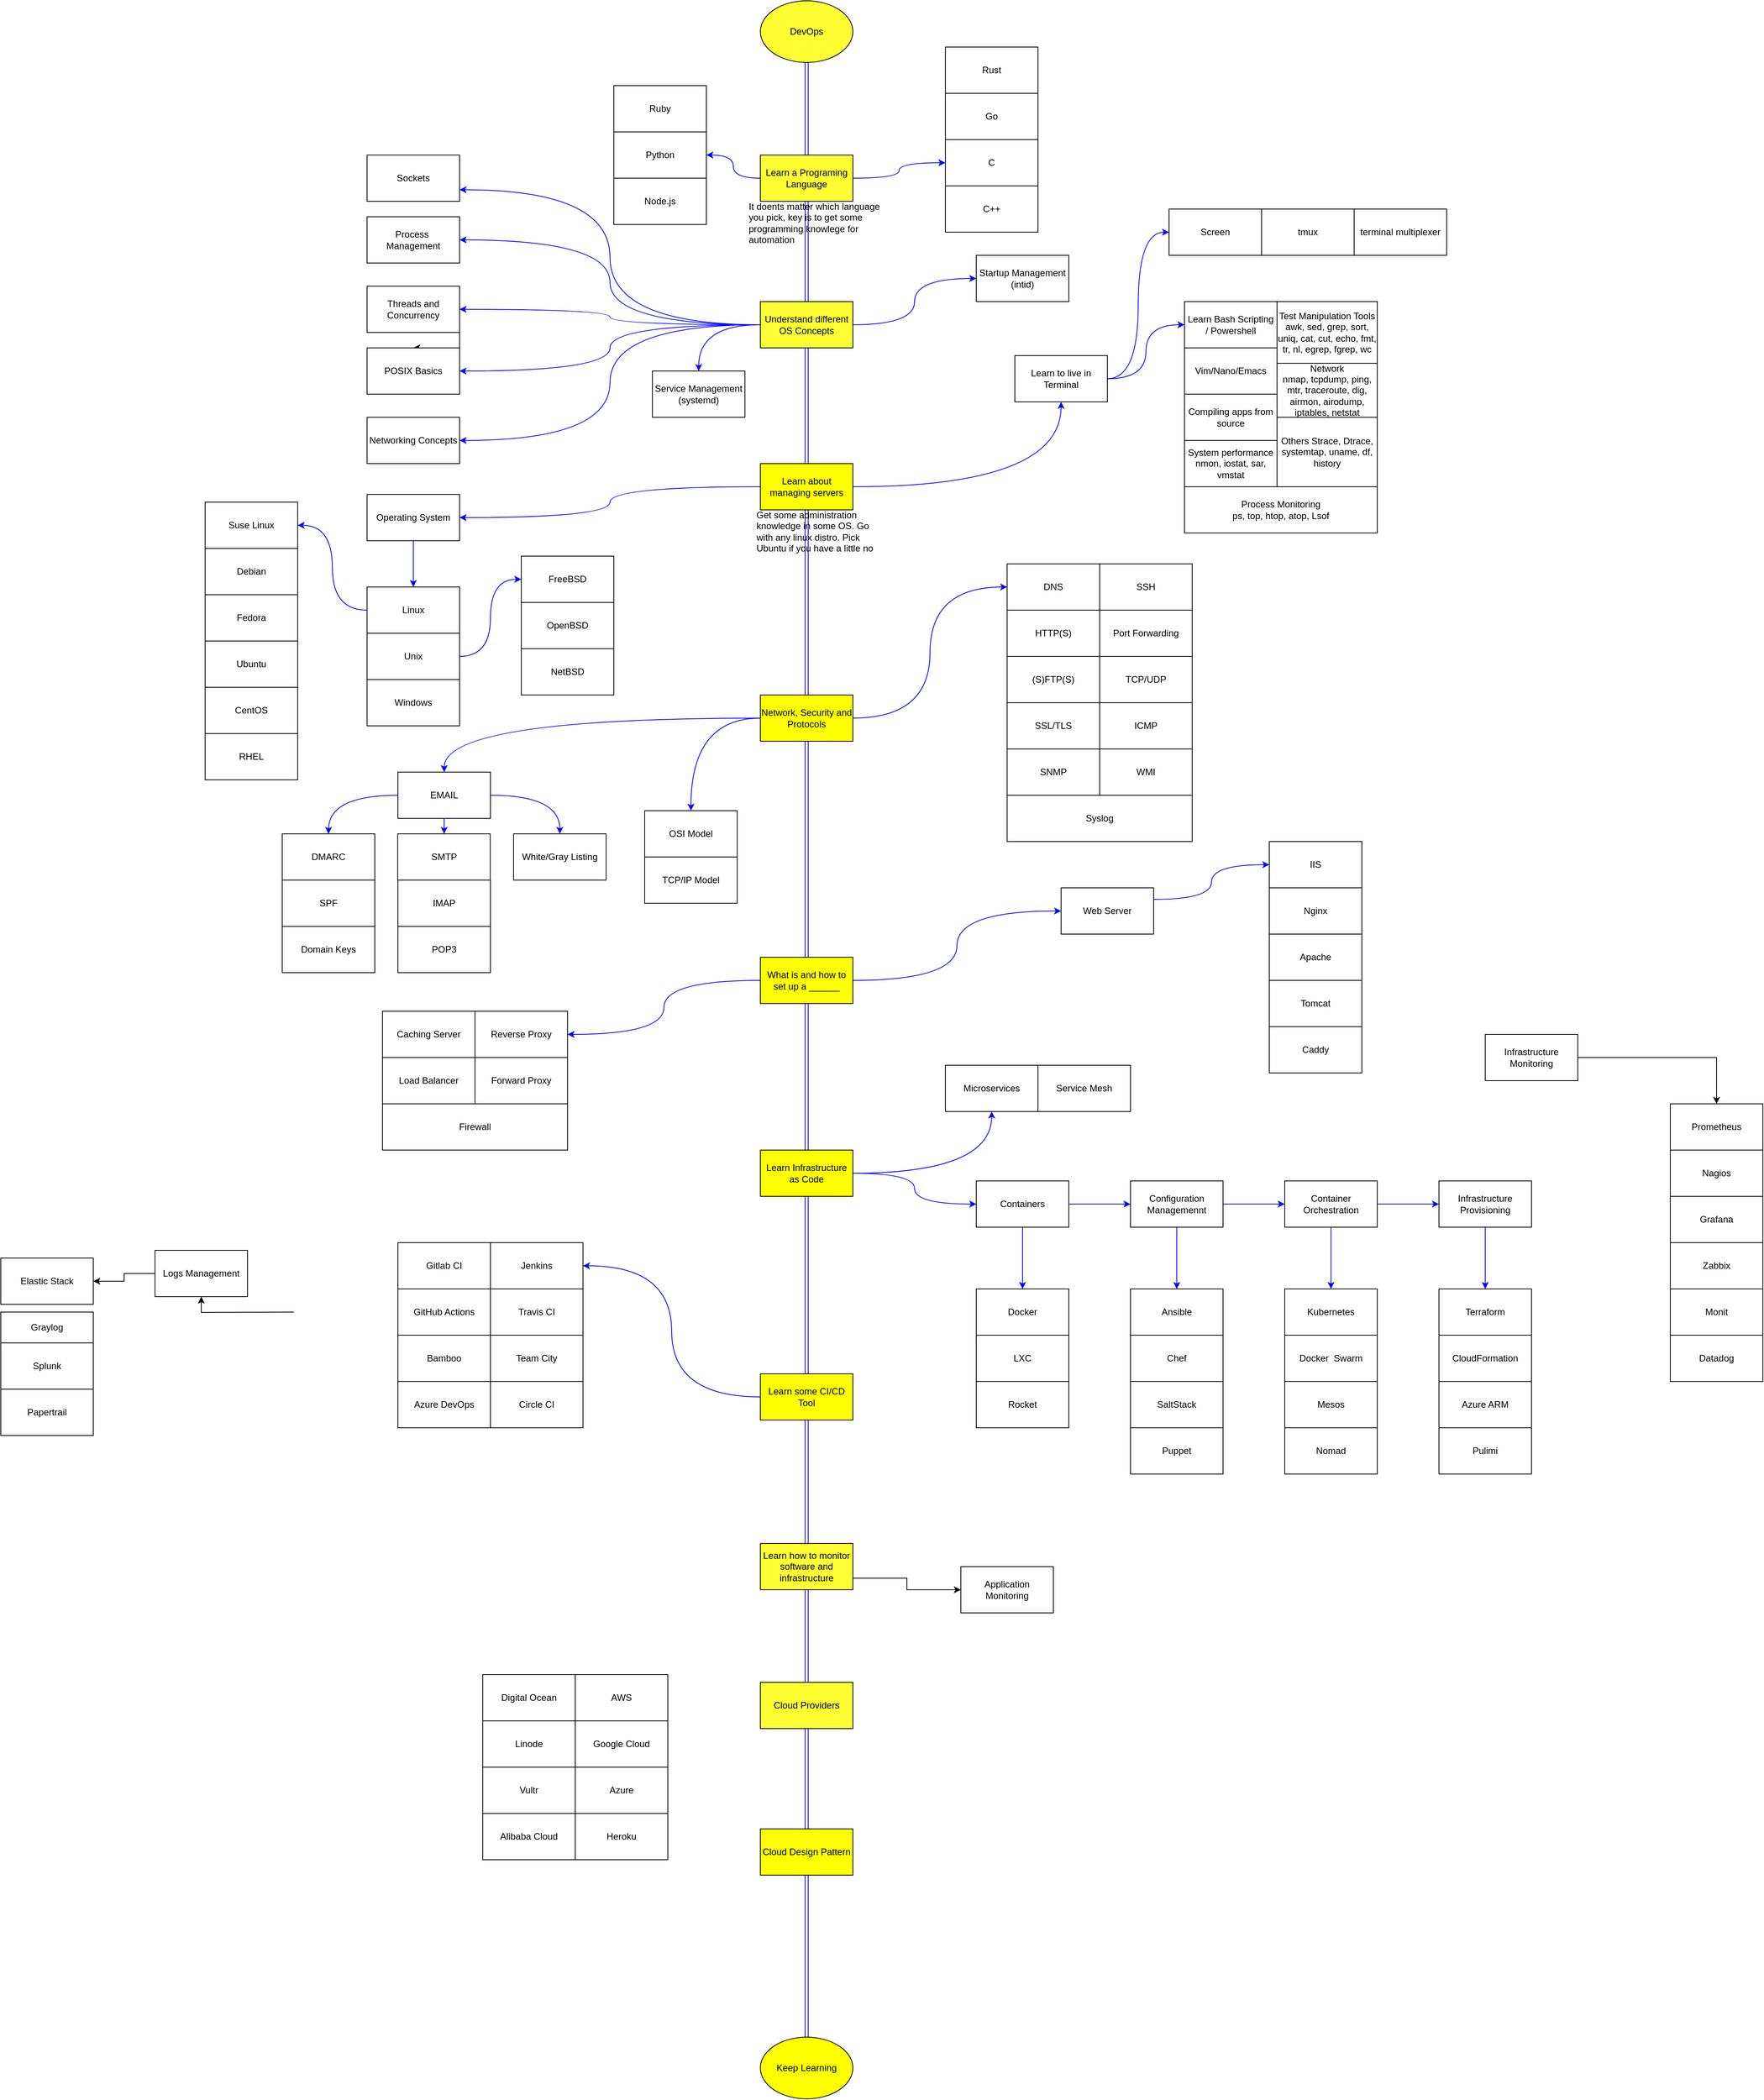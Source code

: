 <mxfile version="13.7.8" type="github">
  <diagram id="8_koJqxYFwasKQS4h1rk" name="Page-1">
    <mxGraphModel dx="2863" dy="808" grid="1" gridSize="10" guides="1" tooltips="1" connect="1" arrows="1" fold="1" page="1" pageScale="1" pageWidth="850" pageHeight="1100" math="0" shadow="0">
      <root>
        <mxCell id="0" />
        <mxCell id="1" parent="0" />
        <mxCell id="FuaK29XSTBZtPipu1BOP-3" value="" style="edgeStyle=orthogonalEdgeStyle;rounded=0;orthogonalLoop=1;jettySize=auto;html=1;strokeColor=#0000FF;shape=link;curved=1;" parent="1" source="FuaK29XSTBZtPipu1BOP-1" target="FuaK29XSTBZtPipu1BOP-2" edge="1">
          <mxGeometry relative="1" as="geometry" />
        </mxCell>
        <mxCell id="FuaK29XSTBZtPipu1BOP-1" value="DevOps" style="ellipse;whiteSpace=wrap;html=1;fillColor=#FFFF33;" parent="1" vertex="1">
          <mxGeometry x="370" width="120" height="80" as="geometry" />
        </mxCell>
        <mxCell id="FuaK29XSTBZtPipu1BOP-5" value="" style="edgeStyle=orthogonalEdgeStyle;rounded=0;orthogonalLoop=1;jettySize=auto;html=1;strokeColor=#0000FF;shape=link;curved=1;" parent="1" source="FuaK29XSTBZtPipu1BOP-2" target="FuaK29XSTBZtPipu1BOP-4" edge="1">
          <mxGeometry relative="1" as="geometry" />
        </mxCell>
        <mxCell id="FuaK29XSTBZtPipu1BOP-35" value="" style="edgeStyle=orthogonalEdgeStyle;rounded=0;orthogonalLoop=1;jettySize=auto;html=1;strokeColor=#0000FF;curved=1;" parent="1" source="FuaK29XSTBZtPipu1BOP-2" target="FuaK29XSTBZtPipu1BOP-34" edge="1">
          <mxGeometry relative="1" as="geometry" />
        </mxCell>
        <mxCell id="FuaK29XSTBZtPipu1BOP-46" value="" style="edgeStyle=orthogonalEdgeStyle;rounded=0;orthogonalLoop=1;jettySize=auto;html=1;entryX=0;entryY=0.5;entryDx=0;entryDy=0;strokeColor=#0000FF;curved=1;" parent="1" source="FuaK29XSTBZtPipu1BOP-2" target="FuaK29XSTBZtPipu1BOP-50" edge="1">
          <mxGeometry relative="1" as="geometry" />
        </mxCell>
        <mxCell id="FuaK29XSTBZtPipu1BOP-2" value="Learn a Programing Language" style="whiteSpace=wrap;html=1;fillColor=#FFFF33;" parent="1" vertex="1">
          <mxGeometry x="370" y="200" width="120" height="60" as="geometry" />
        </mxCell>
        <mxCell id="FuaK29XSTBZtPipu1BOP-7" value="" style="edgeStyle=orthogonalEdgeStyle;rounded=0;orthogonalLoop=1;jettySize=auto;html=1;strokeColor=#0000FF;shape=link;" parent="1" source="FuaK29XSTBZtPipu1BOP-4" target="FuaK29XSTBZtPipu1BOP-6" edge="1">
          <mxGeometry relative="1" as="geometry" />
        </mxCell>
        <mxCell id="FuaK29XSTBZtPipu1BOP-55" value="" style="edgeStyle=orthogonalEdgeStyle;rounded=0;orthogonalLoop=1;jettySize=auto;html=1;curved=1;strokeColor=#0000FF;" parent="1" source="FuaK29XSTBZtPipu1BOP-4" target="FuaK29XSTBZtPipu1BOP-54" edge="1">
          <mxGeometry relative="1" as="geometry" />
        </mxCell>
        <mxCell id="FuaK29XSTBZtPipu1BOP-57" value="" style="edgeStyle=orthogonalEdgeStyle;rounded=0;orthogonalLoop=1;jettySize=auto;html=1;curved=1;strokeColor=#0000FF;" parent="1" source="FuaK29XSTBZtPipu1BOP-4" target="FuaK29XSTBZtPipu1BOP-56" edge="1">
          <mxGeometry relative="1" as="geometry" />
        </mxCell>
        <mxCell id="FuaK29XSTBZtPipu1BOP-68" style="edgeStyle=orthogonalEdgeStyle;rounded=0;orthogonalLoop=1;jettySize=auto;html=1;exitX=1;exitY=1;exitDx=0;exitDy=0;" parent="1" source="FuaK29XSTBZtPipu1BOP-65" target="FuaK29XSTBZtPipu1BOP-69" edge="1">
          <mxGeometry relative="1" as="geometry">
            <mxPoint x="60" y="490" as="targetPoint" />
          </mxGeometry>
        </mxCell>
        <mxCell id="v9d-w7baBrSDQlNaZpmP-7" style="edgeStyle=orthogonalEdgeStyle;curved=1;rounded=0;orthogonalLoop=1;jettySize=auto;html=1;exitX=0;exitY=0.5;exitDx=0;exitDy=0;entryX=1;entryY=0.75;entryDx=0;entryDy=0;strokeColor=#0000FF;" edge="1" parent="1" source="FuaK29XSTBZtPipu1BOP-4" target="FuaK29XSTBZtPipu1BOP-67">
          <mxGeometry relative="1" as="geometry" />
        </mxCell>
        <mxCell id="v9d-w7baBrSDQlNaZpmP-8" style="edgeStyle=orthogonalEdgeStyle;curved=1;rounded=0;orthogonalLoop=1;jettySize=auto;html=1;exitX=0;exitY=0.5;exitDx=0;exitDy=0;entryX=1;entryY=0.5;entryDx=0;entryDy=0;strokeColor=#0000FF;" edge="1" parent="1" source="FuaK29XSTBZtPipu1BOP-4" target="FuaK29XSTBZtPipu1BOP-63">
          <mxGeometry relative="1" as="geometry" />
        </mxCell>
        <mxCell id="v9d-w7baBrSDQlNaZpmP-9" style="edgeStyle=orthogonalEdgeStyle;curved=1;rounded=0;orthogonalLoop=1;jettySize=auto;html=1;exitX=0;exitY=0.5;exitDx=0;exitDy=0;entryX=1;entryY=0.5;entryDx=0;entryDy=0;strokeColor=#0000FF;" edge="1" parent="1" source="FuaK29XSTBZtPipu1BOP-4" target="FuaK29XSTBZtPipu1BOP-65">
          <mxGeometry relative="1" as="geometry" />
        </mxCell>
        <mxCell id="v9d-w7baBrSDQlNaZpmP-10" style="edgeStyle=orthogonalEdgeStyle;curved=1;rounded=0;orthogonalLoop=1;jettySize=auto;html=1;exitX=0;exitY=0.5;exitDx=0;exitDy=0;entryX=1;entryY=0.5;entryDx=0;entryDy=0;strokeColor=#0000FF;" edge="1" parent="1" source="FuaK29XSTBZtPipu1BOP-4" target="FuaK29XSTBZtPipu1BOP-69">
          <mxGeometry relative="1" as="geometry" />
        </mxCell>
        <mxCell id="v9d-w7baBrSDQlNaZpmP-11" style="edgeStyle=orthogonalEdgeStyle;curved=1;rounded=0;orthogonalLoop=1;jettySize=auto;html=1;exitX=0;exitY=0.5;exitDx=0;exitDy=0;entryX=1;entryY=0.5;entryDx=0;entryDy=0;strokeColor=#0000FF;" edge="1" parent="1" source="FuaK29XSTBZtPipu1BOP-4" target="FuaK29XSTBZtPipu1BOP-72">
          <mxGeometry relative="1" as="geometry" />
        </mxCell>
        <mxCell id="FuaK29XSTBZtPipu1BOP-4" value="Understand different OS Concepts" style="whiteSpace=wrap;html=1;fillColor=#FFFF33;" parent="1" vertex="1">
          <mxGeometry x="370" y="390" width="120" height="60" as="geometry" />
        </mxCell>
        <mxCell id="FuaK29XSTBZtPipu1BOP-9" value="" style="edgeStyle=orthogonalEdgeStyle;rounded=0;orthogonalLoop=1;jettySize=auto;html=1;curved=1;strokeColor=#0000FF;" parent="1" source="FuaK29XSTBZtPipu1BOP-6" target="FuaK29XSTBZtPipu1BOP-8" edge="1">
          <mxGeometry relative="1" as="geometry" />
        </mxCell>
        <mxCell id="FuaK29XSTBZtPipu1BOP-11" value="" style="edgeStyle=orthogonalEdgeStyle;rounded=0;orthogonalLoop=1;jettySize=auto;html=1;curved=1;strokeColor=#0000FF;" parent="1" source="FuaK29XSTBZtPipu1BOP-6" target="FuaK29XSTBZtPipu1BOP-10" edge="1">
          <mxGeometry relative="1" as="geometry" />
        </mxCell>
        <mxCell id="FuaK29XSTBZtPipu1BOP-13" value="" style="edgeStyle=orthogonalEdgeStyle;rounded=0;orthogonalLoop=1;jettySize=auto;html=1;exitX=0.5;exitY=1;exitDx=0;exitDy=0;shape=link;strokeColor=#0000FF;" parent="1" source="FuaK29XSTBZtPipu1BOP-6" target="FuaK29XSTBZtPipu1BOP-12" edge="1">
          <mxGeometry relative="1" as="geometry" />
        </mxCell>
        <mxCell id="FuaK29XSTBZtPipu1BOP-6" value="Learn about managing servers" style="whiteSpace=wrap;html=1;fillColor=#FFFF00;" parent="1" vertex="1">
          <mxGeometry x="370" y="600" width="120" height="60" as="geometry" />
        </mxCell>
        <mxCell id="FuaK29XSTBZtPipu1BOP-74" value="" style="edgeStyle=orthogonalEdgeStyle;rounded=0;orthogonalLoop=1;jettySize=auto;html=1;curved=1;strokeColor=#0000FF;" parent="1" source="FuaK29XSTBZtPipu1BOP-8" target="FuaK29XSTBZtPipu1BOP-73" edge="1">
          <mxGeometry relative="1" as="geometry" />
        </mxCell>
        <mxCell id="FuaK29XSTBZtPipu1BOP-8" value="Operating System" style="whiteSpace=wrap;html=1;" parent="1" vertex="1">
          <mxGeometry x="-140" y="640" width="120" height="60" as="geometry" />
        </mxCell>
        <mxCell id="v9d-w7baBrSDQlNaZpmP-15" style="edgeStyle=orthogonalEdgeStyle;curved=1;rounded=0;orthogonalLoop=1;jettySize=auto;html=1;exitX=1;exitY=0.5;exitDx=0;exitDy=0;entryX=0;entryY=0.5;entryDx=0;entryDy=0;strokeColor=#0000FF;" edge="1" parent="1" source="FuaK29XSTBZtPipu1BOP-10" target="FuaK29XSTBZtPipu1BOP-88">
          <mxGeometry relative="1" as="geometry" />
        </mxCell>
        <mxCell id="v9d-w7baBrSDQlNaZpmP-22" style="edgeStyle=orthogonalEdgeStyle;curved=1;rounded=0;orthogonalLoop=1;jettySize=auto;html=1;exitX=1;exitY=0.5;exitDx=0;exitDy=0;entryX=0;entryY=0.5;entryDx=0;entryDy=0;strokeColor=#0000FF;" edge="1" parent="1" source="FuaK29XSTBZtPipu1BOP-10" target="v9d-w7baBrSDQlNaZpmP-17">
          <mxGeometry relative="1" as="geometry" />
        </mxCell>
        <mxCell id="FuaK29XSTBZtPipu1BOP-10" value="Learn to live in Terminal" style="whiteSpace=wrap;html=1;" parent="1" vertex="1">
          <mxGeometry x="700" y="460" width="120" height="60" as="geometry" />
        </mxCell>
        <mxCell id="FuaK29XSTBZtPipu1BOP-15" value="" style="edgeStyle=orthogonalEdgeStyle;rounded=0;orthogonalLoop=1;jettySize=auto;html=1;strokeColor=#0000FF;shape=link;" parent="1" source="FuaK29XSTBZtPipu1BOP-12" target="FuaK29XSTBZtPipu1BOP-14" edge="1">
          <mxGeometry relative="1" as="geometry" />
        </mxCell>
        <mxCell id="v9d-w7baBrSDQlNaZpmP-26" style="edgeStyle=orthogonalEdgeStyle;curved=1;rounded=0;orthogonalLoop=1;jettySize=auto;html=1;exitX=0;exitY=0.5;exitDx=0;exitDy=0;strokeColor=#0000FF;fillColor=#0000FF;entryX=0.5;entryY=0;entryDx=0;entryDy=0;" edge="1" parent="1" source="FuaK29XSTBZtPipu1BOP-12" target="v9d-w7baBrSDQlNaZpmP-27">
          <mxGeometry relative="1" as="geometry">
            <mxPoint x="230" y="970" as="targetPoint" />
          </mxGeometry>
        </mxCell>
        <mxCell id="v9d-w7baBrSDQlNaZpmP-30" value="" style="edgeStyle=orthogonalEdgeStyle;curved=1;rounded=0;orthogonalLoop=1;jettySize=auto;html=1;strokeColor=#0000FF;fillColor=#0000FF;entryX=0;entryY=0.5;entryDx=0;entryDy=0;" edge="1" parent="1" source="FuaK29XSTBZtPipu1BOP-12" target="v9d-w7baBrSDQlNaZpmP-29">
          <mxGeometry relative="1" as="geometry" />
        </mxCell>
        <mxCell id="v9d-w7baBrSDQlNaZpmP-39" style="edgeStyle=orthogonalEdgeStyle;curved=1;rounded=0;orthogonalLoop=1;jettySize=auto;html=1;exitX=0;exitY=0.5;exitDx=0;exitDy=0;strokeColor=#0000FF;fillColor=#0000FF;" edge="1" parent="1" source="FuaK29XSTBZtPipu1BOP-12" target="v9d-w7baBrSDQlNaZpmP-40">
          <mxGeometry relative="1" as="geometry">
            <mxPoint x="-50" y="1000" as="targetPoint" />
          </mxGeometry>
        </mxCell>
        <mxCell id="FuaK29XSTBZtPipu1BOP-12" value="Network, Security and Protocols" style="whiteSpace=wrap;html=1;fillColor=#FFFF00;" parent="1" vertex="1">
          <mxGeometry x="370" y="900" width="120" height="60" as="geometry" />
        </mxCell>
        <mxCell id="FuaK29XSTBZtPipu1BOP-17" value="" style="edgeStyle=orthogonalEdgeStyle;rounded=0;orthogonalLoop=1;jettySize=auto;html=1;shape=link;strokeColor=#0000FF;" parent="1" source="FuaK29XSTBZtPipu1BOP-14" target="FuaK29XSTBZtPipu1BOP-16" edge="1">
          <mxGeometry relative="1" as="geometry" />
        </mxCell>
        <mxCell id="v9d-w7baBrSDQlNaZpmP-20" style="edgeStyle=orthogonalEdgeStyle;curved=1;rounded=0;orthogonalLoop=1;jettySize=auto;html=1;exitX=1;exitY=0.5;exitDx=0;exitDy=0;entryX=0;entryY=0.5;entryDx=0;entryDy=0;strokeColor=#0000FF;" edge="1" parent="1" source="FuaK29XSTBZtPipu1BOP-14" target="FuaK29XSTBZtPipu1BOP-99">
          <mxGeometry relative="1" as="geometry" />
        </mxCell>
        <mxCell id="v9d-w7baBrSDQlNaZpmP-21" style="edgeStyle=orthogonalEdgeStyle;curved=1;rounded=0;orthogonalLoop=1;jettySize=auto;html=1;exitX=0;exitY=0.5;exitDx=0;exitDy=0;entryX=1;entryY=0.5;entryDx=0;entryDy=0;strokeColor=#0000FF;" edge="1" parent="1" source="FuaK29XSTBZtPipu1BOP-14" target="FuaK29XSTBZtPipu1BOP-107">
          <mxGeometry relative="1" as="geometry" />
        </mxCell>
        <mxCell id="FuaK29XSTBZtPipu1BOP-14" value="What is and how to set up a ______" style="whiteSpace=wrap;html=1;fillColor=#FFFF00;" parent="1" vertex="1">
          <mxGeometry x="370" y="1240" width="120" height="60" as="geometry" />
        </mxCell>
        <mxCell id="FuaK29XSTBZtPipu1BOP-19" value="" style="edgeStyle=orthogonalEdgeStyle;rounded=0;orthogonalLoop=1;jettySize=auto;html=1;shape=link;strokeColor=#0000FF;" parent="1" source="FuaK29XSTBZtPipu1BOP-16" target="FuaK29XSTBZtPipu1BOP-18" edge="1">
          <mxGeometry relative="1" as="geometry" />
        </mxCell>
        <mxCell id="v9d-w7baBrSDQlNaZpmP-56" style="edgeStyle=orthogonalEdgeStyle;curved=1;rounded=0;orthogonalLoop=1;jettySize=auto;html=1;exitX=1;exitY=0.5;exitDx=0;exitDy=0;strokeColor=#0000FF;fillColor=#0000FF;" edge="1" parent="1" source="FuaK29XSTBZtPipu1BOP-16" target="v9d-w7baBrSDQlNaZpmP-57">
          <mxGeometry relative="1" as="geometry">
            <mxPoint x="670" y="1410" as="targetPoint" />
          </mxGeometry>
        </mxCell>
        <mxCell id="v9d-w7baBrSDQlNaZpmP-59" style="edgeStyle=orthogonalEdgeStyle;curved=1;rounded=0;orthogonalLoop=1;jettySize=auto;html=1;exitX=1;exitY=0.5;exitDx=0;exitDy=0;strokeColor=#0000FF;fillColor=#0000FF;" edge="1" parent="1" source="FuaK29XSTBZtPipu1BOP-16" target="v9d-w7baBrSDQlNaZpmP-60">
          <mxGeometry relative="1" as="geometry">
            <mxPoint x="710" y="1560" as="targetPoint" />
          </mxGeometry>
        </mxCell>
        <mxCell id="FuaK29XSTBZtPipu1BOP-16" value="Learn Infrastructure as Code" style="whiteSpace=wrap;html=1;fillColor=#FFFF00;" parent="1" vertex="1">
          <mxGeometry x="370" y="1490" width="120" height="60" as="geometry" />
        </mxCell>
        <mxCell id="FuaK29XSTBZtPipu1BOP-21" value="" style="edgeStyle=orthogonalEdgeStyle;rounded=0;orthogonalLoop=1;jettySize=auto;html=1;shape=link;strokeColor=#0000FF;" parent="1" source="FuaK29XSTBZtPipu1BOP-18" target="FuaK29XSTBZtPipu1BOP-20" edge="1">
          <mxGeometry relative="1" as="geometry" />
        </mxCell>
        <mxCell id="FuaK29XSTBZtPipu1BOP-113" value="" style="edgeStyle=orthogonalEdgeStyle;rounded=0;orthogonalLoop=1;jettySize=auto;html=1;entryX=1;entryY=0.5;entryDx=0;entryDy=0;curved=1;strokeColor=#0000FF;" parent="1" source="FuaK29XSTBZtPipu1BOP-18" target="FuaK29XSTBZtPipu1BOP-114" edge="1">
          <mxGeometry relative="1" as="geometry" />
        </mxCell>
        <mxCell id="FuaK29XSTBZtPipu1BOP-18" value="Learn some CI/CD Tool" style="whiteSpace=wrap;html=1;fillColor=#FFFF00;" parent="1" vertex="1">
          <mxGeometry x="370" y="1780" width="120" height="60" as="geometry" />
        </mxCell>
        <mxCell id="FuaK29XSTBZtPipu1BOP-24" style="edgeStyle=orthogonalEdgeStyle;rounded=0;orthogonalLoop=1;jettySize=auto;html=1;exitX=1;exitY=0.75;exitDx=0;exitDy=0;" parent="1" source="FuaK29XSTBZtPipu1BOP-20" target="FuaK29XSTBZtPipu1BOP-25" edge="1">
          <mxGeometry relative="1" as="geometry">
            <mxPoint x="540" y="1270" as="targetPoint" />
          </mxGeometry>
        </mxCell>
        <mxCell id="FuaK29XSTBZtPipu1BOP-26" style="edgeStyle=orthogonalEdgeStyle;rounded=0;orthogonalLoop=1;jettySize=auto;html=1;" parent="1" target="FuaK29XSTBZtPipu1BOP-27" edge="1">
          <mxGeometry relative="1" as="geometry">
            <mxPoint x="65" y="1530" as="targetPoint" />
            <mxPoint x="-235" y="1700" as="sourcePoint" />
          </mxGeometry>
        </mxCell>
        <mxCell id="FuaK29XSTBZtPipu1BOP-29" value="" style="edgeStyle=orthogonalEdgeStyle;rounded=0;orthogonalLoop=1;jettySize=auto;html=1;shape=link;strokeColor=#0000FF;" parent="1" source="FuaK29XSTBZtPipu1BOP-20" target="FuaK29XSTBZtPipu1BOP-28" edge="1">
          <mxGeometry relative="1" as="geometry" />
        </mxCell>
        <mxCell id="FuaK29XSTBZtPipu1BOP-20" value="Learn how to monitor software and infrastructure" style="whiteSpace=wrap;html=1;fillColor=#FFFF33;" parent="1" vertex="1">
          <mxGeometry x="370" y="2000" width="120" height="60" as="geometry" />
        </mxCell>
        <mxCell id="FuaK29XSTBZtPipu1BOP-134" value="" style="edgeStyle=orthogonalEdgeStyle;rounded=0;orthogonalLoop=1;jettySize=auto;html=1;" parent="1" source="FuaK29XSTBZtPipu1BOP-22" target="FuaK29XSTBZtPipu1BOP-133" edge="1">
          <mxGeometry relative="1" as="geometry" />
        </mxCell>
        <mxCell id="FuaK29XSTBZtPipu1BOP-22" value="Infrastructure Monitoring" style="whiteSpace=wrap;html=1;" parent="1" vertex="1">
          <mxGeometry x="1310" y="1340" width="120" height="60" as="geometry" />
        </mxCell>
        <mxCell id="FuaK29XSTBZtPipu1BOP-25" value="Application Monitoring" style="rounded=0;whiteSpace=wrap;html=1;" parent="1" vertex="1">
          <mxGeometry x="630" y="2030" width="120" height="60" as="geometry" />
        </mxCell>
        <mxCell id="FuaK29XSTBZtPipu1BOP-129" value="" style="edgeStyle=orthogonalEdgeStyle;rounded=0;orthogonalLoop=1;jettySize=auto;html=1;" parent="1" source="FuaK29XSTBZtPipu1BOP-27" target="FuaK29XSTBZtPipu1BOP-128" edge="1">
          <mxGeometry relative="1" as="geometry" />
        </mxCell>
        <mxCell id="FuaK29XSTBZtPipu1BOP-27" value="Logs Management" style="rounded=0;whiteSpace=wrap;html=1;" parent="1" vertex="1">
          <mxGeometry x="-415" y="1620" width="120" height="60" as="geometry" />
        </mxCell>
        <mxCell id="FuaK29XSTBZtPipu1BOP-31" value="" style="edgeStyle=orthogonalEdgeStyle;rounded=0;orthogonalLoop=1;jettySize=auto;html=1;shape=link;fillColor=#0000FF;strokeColor=#0000FF;" parent="1" source="FuaK29XSTBZtPipu1BOP-28" target="FuaK29XSTBZtPipu1BOP-30" edge="1">
          <mxGeometry relative="1" as="geometry" />
        </mxCell>
        <mxCell id="FuaK29XSTBZtPipu1BOP-28" value="Cloud Providers" style="whiteSpace=wrap;html=1;fillColor=#FFFF33;" parent="1" vertex="1">
          <mxGeometry x="370" y="2180" width="120" height="60" as="geometry" />
        </mxCell>
        <mxCell id="FuaK29XSTBZtPipu1BOP-33" value="" style="edgeStyle=orthogonalEdgeStyle;rounded=0;orthogonalLoop=1;jettySize=auto;html=1;strokeColor=#0000FF;shape=link;" parent="1" source="FuaK29XSTBZtPipu1BOP-30" target="FuaK29XSTBZtPipu1BOP-32" edge="1">
          <mxGeometry relative="1" as="geometry" />
        </mxCell>
        <mxCell id="FuaK29XSTBZtPipu1BOP-30" value="Cloud Design Pattern" style="whiteSpace=wrap;html=1;fillColor=#FFFF00;" parent="1" vertex="1">
          <mxGeometry x="370" y="2370" width="120" height="60" as="geometry" />
        </mxCell>
        <mxCell id="FuaK29XSTBZtPipu1BOP-32" value="Keep Learning" style="ellipse;whiteSpace=wrap;html=1;fillColor=#FFFF00;" parent="1" vertex="1">
          <mxGeometry x="370" y="2640" width="120" height="80" as="geometry" />
        </mxCell>
        <mxCell id="FuaK29XSTBZtPipu1BOP-34" value="Python" style="whiteSpace=wrap;html=1;" parent="1" vertex="1">
          <mxGeometry x="180" y="170" width="120" height="60" as="geometry" />
        </mxCell>
        <mxCell id="FuaK29XSTBZtPipu1BOP-37" value="Ruby" style="rounded=0;whiteSpace=wrap;html=1;" parent="1" vertex="1">
          <mxGeometry x="180" y="110" width="120" height="60" as="geometry" />
        </mxCell>
        <mxCell id="FuaK29XSTBZtPipu1BOP-39" value="Node.js" style="rounded=0;whiteSpace=wrap;html=1;" parent="1" vertex="1">
          <mxGeometry x="180" y="230" width="120" height="60" as="geometry" />
        </mxCell>
        <mxCell id="FuaK29XSTBZtPipu1BOP-45" value="Go" style="whiteSpace=wrap;html=1;" parent="1" vertex="1">
          <mxGeometry x="610" y="120" width="120" height="60" as="geometry" />
        </mxCell>
        <mxCell id="FuaK29XSTBZtPipu1BOP-48" value="Rust" style="rounded=0;whiteSpace=wrap;html=1;" parent="1" vertex="1">
          <mxGeometry x="610" y="60" width="120" height="60" as="geometry" />
        </mxCell>
        <mxCell id="FuaK29XSTBZtPipu1BOP-50" value="C" style="rounded=0;whiteSpace=wrap;html=1;" parent="1" vertex="1">
          <mxGeometry x="610" y="180" width="120" height="60" as="geometry" />
        </mxCell>
        <mxCell id="FuaK29XSTBZtPipu1BOP-52" value="C++" style="rounded=0;whiteSpace=wrap;html=1;" parent="1" vertex="1">
          <mxGeometry x="610" y="240" width="120" height="60" as="geometry" />
        </mxCell>
        <mxCell id="FuaK29XSTBZtPipu1BOP-54" value="Startup Management (intid)" style="whiteSpace=wrap;html=1;" parent="1" vertex="1">
          <mxGeometry x="650" y="330" width="120" height="60" as="geometry" />
        </mxCell>
        <mxCell id="FuaK29XSTBZtPipu1BOP-56" value="Service Management (systemd)" style="whiteSpace=wrap;html=1;" parent="1" vertex="1">
          <mxGeometry x="230" y="480" width="120" height="60" as="geometry" />
        </mxCell>
        <mxCell id="FuaK29XSTBZtPipu1BOP-61" value="It doents matter which language you pick, key is to get some programming knowlege for automation" style="text;html=1;strokeColor=none;fillColor=none;spacing=5;spacingTop=-20;whiteSpace=wrap;overflow=hidden;rounded=0;" parent="1" vertex="1">
          <mxGeometry x="350" y="270" width="190" height="50" as="geometry" />
        </mxCell>
        <mxCell id="FuaK29XSTBZtPipu1BOP-67" value="Sockets" style="rounded=0;whiteSpace=wrap;html=1;" parent="1" vertex="1">
          <mxGeometry x="-140" y="200" width="120" height="60" as="geometry" />
        </mxCell>
        <mxCell id="FuaK29XSTBZtPipu1BOP-72" value="Networking Concepts" style="rounded=0;whiteSpace=wrap;html=1;" parent="1" vertex="1">
          <mxGeometry x="-140" y="540" width="120" height="60" as="geometry" />
        </mxCell>
        <mxCell id="FuaK29XSTBZtPipu1BOP-78" value="" style="edgeStyle=orthogonalEdgeStyle;rounded=0;orthogonalLoop=1;jettySize=auto;html=1;" parent="1" source="FuaK29XSTBZtPipu1BOP-79" target="FuaK29XSTBZtPipu1BOP-77" edge="1">
          <mxGeometry relative="1" as="geometry" />
        </mxCell>
        <mxCell id="FuaK29XSTBZtPipu1BOP-73" value="Linux" style="whiteSpace=wrap;html=1;" parent="1" vertex="1">
          <mxGeometry x="-140" y="760" width="120" height="60" as="geometry" />
        </mxCell>
        <mxCell id="FuaK29XSTBZtPipu1BOP-85" value="" style="edgeStyle=orthogonalEdgeStyle;rounded=0;orthogonalLoop=1;jettySize=auto;html=1;curved=1;entryX=0;entryY=0.5;entryDx=0;entryDy=0;strokeColor=#0000FF;" parent="1" source="FuaK29XSTBZtPipu1BOP-75" target="FuaK29XSTBZtPipu1BOP-84" edge="1">
          <mxGeometry relative="1" as="geometry" />
        </mxCell>
        <mxCell id="FuaK29XSTBZtPipu1BOP-75" value="Unix" style="rounded=0;whiteSpace=wrap;html=1;" parent="1" vertex="1">
          <mxGeometry x="-140" y="820" width="120" height="60" as="geometry" />
        </mxCell>
        <mxCell id="FuaK29XSTBZtPipu1BOP-76" value="Windows" style="rounded=0;whiteSpace=wrap;html=1;" parent="1" vertex="1">
          <mxGeometry x="-140" y="880" width="120" height="60" as="geometry" />
        </mxCell>
        <mxCell id="FuaK29XSTBZtPipu1BOP-77" value="Suse Linux" style="whiteSpace=wrap;html=1;" parent="1" vertex="1">
          <mxGeometry x="-350" y="650" width="120" height="60" as="geometry" />
        </mxCell>
        <mxCell id="FuaK29XSTBZtPipu1BOP-80" value="Fedora" style="rounded=0;whiteSpace=wrap;html=1;" parent="1" vertex="1">
          <mxGeometry x="-350" y="770" width="120" height="60" as="geometry" />
        </mxCell>
        <mxCell id="FuaK29XSTBZtPipu1BOP-81" value="Ubuntu" style="rounded=0;whiteSpace=wrap;html=1;" parent="1" vertex="1">
          <mxGeometry x="-350" y="830" width="120" height="60" as="geometry" />
        </mxCell>
        <mxCell id="FuaK29XSTBZtPipu1BOP-82" value="CentOS" style="rounded=0;whiteSpace=wrap;html=1;" parent="1" vertex="1">
          <mxGeometry x="-350" y="890" width="120" height="60" as="geometry" />
        </mxCell>
        <mxCell id="FuaK29XSTBZtPipu1BOP-83" value="RHEL" style="rounded=0;whiteSpace=wrap;html=1;" parent="1" vertex="1">
          <mxGeometry x="-350" y="950" width="120" height="60" as="geometry" />
        </mxCell>
        <mxCell id="FuaK29XSTBZtPipu1BOP-84" value="FreeBSD" style="whiteSpace=wrap;html=1;rounded=0;" parent="1" vertex="1">
          <mxGeometry x="60" y="720" width="120" height="60" as="geometry" />
        </mxCell>
        <mxCell id="FuaK29XSTBZtPipu1BOP-86" value="OpenBSD" style="rounded=0;whiteSpace=wrap;html=1;" parent="1" vertex="1">
          <mxGeometry x="60" y="780" width="120" height="60" as="geometry" />
        </mxCell>
        <mxCell id="FuaK29XSTBZtPipu1BOP-87" value="NetBSD" style="rounded=0;whiteSpace=wrap;html=1;" parent="1" vertex="1">
          <mxGeometry x="60" y="840" width="120" height="60" as="geometry" />
        </mxCell>
        <mxCell id="FuaK29XSTBZtPipu1BOP-88" value="Learn Bash Scripting / Powershell" style="whiteSpace=wrap;html=1;" parent="1" vertex="1">
          <mxGeometry x="920" y="390" width="120" height="60" as="geometry" />
        </mxCell>
        <mxCell id="FuaK29XSTBZtPipu1BOP-90" value="Vim/Nano/Emacs" style="rounded=0;whiteSpace=wrap;html=1;" parent="1" vertex="1">
          <mxGeometry x="920" y="450" width="120" height="60" as="geometry" />
        </mxCell>
        <mxCell id="FuaK29XSTBZtPipu1BOP-91" value="Compiling apps from source" style="rounded=0;whiteSpace=wrap;html=1;" parent="1" vertex="1">
          <mxGeometry x="920" y="510" width="120" height="60" as="geometry" />
        </mxCell>
        <mxCell id="FuaK29XSTBZtPipu1BOP-92" value="System performance nmon, iostat, sar, vmstat" style="rounded=0;whiteSpace=wrap;html=1;" parent="1" vertex="1">
          <mxGeometry x="920" y="570" width="120" height="60" as="geometry" />
        </mxCell>
        <mxCell id="FuaK29XSTBZtPipu1BOP-93" value="Others Strace, Dtrace, systemtap, uname, df, history" style="rounded=0;whiteSpace=wrap;html=1;" parent="1" vertex="1">
          <mxGeometry x="1040" y="540" width="130" height="90" as="geometry" />
        </mxCell>
        <mxCell id="FuaK29XSTBZtPipu1BOP-94" value="&lt;div&gt;Test Manipulation Tools&lt;/div&gt;&lt;div&gt;awk, sed, grep, sort, uniq, cat, cut, echo, fmt, tr, nl, egrep, fgrep, wc&lt;br&gt;&lt;/div&gt;" style="whiteSpace=wrap;html=1;" parent="1" vertex="1">
          <mxGeometry x="1040" y="390" width="130" height="80" as="geometry" />
        </mxCell>
        <mxCell id="FuaK29XSTBZtPipu1BOP-96" value="&lt;div&gt;Process Monitoring&lt;/div&gt;&lt;div&gt;ps, top, htop, atop, Lsof&lt;br&gt;&lt;/div&gt;" style="rounded=0;whiteSpace=wrap;html=1;" parent="1" vertex="1">
          <mxGeometry x="920" y="630" width="250" height="60" as="geometry" />
        </mxCell>
        <mxCell id="FuaK29XSTBZtPipu1BOP-97" value="&lt;div&gt;Network&lt;/div&gt;&lt;div&gt;nmap, tcpdump, ping, mtr, traceroute, dig, airmon, airodump, iptables, netstat&lt;br&gt;&lt;/div&gt;" style="rounded=0;whiteSpace=wrap;html=1;" parent="1" vertex="1">
          <mxGeometry x="1040" y="470" width="130" height="70" as="geometry" />
        </mxCell>
        <mxCell id="FuaK29XSTBZtPipu1BOP-100" style="edgeStyle=orthogonalEdgeStyle;rounded=0;orthogonalLoop=1;jettySize=auto;html=1;exitX=1;exitY=0.25;exitDx=0;exitDy=0;entryX=0;entryY=0.5;entryDx=0;entryDy=0;curved=1;strokeColor=#0000FF;" parent="1" source="FuaK29XSTBZtPipu1BOP-99" target="FuaK29XSTBZtPipu1BOP-101" edge="1">
          <mxGeometry relative="1" as="geometry">
            <mxPoint x="890" y="1020" as="targetPoint" />
          </mxGeometry>
        </mxCell>
        <mxCell id="FuaK29XSTBZtPipu1BOP-99" value="Web Server" style="rounded=0;whiteSpace=wrap;html=1;" parent="1" vertex="1">
          <mxGeometry x="760" y="1150" width="120" height="60" as="geometry" />
        </mxCell>
        <mxCell id="FuaK29XSTBZtPipu1BOP-101" value="IIS" style="rounded=0;whiteSpace=wrap;html=1;" parent="1" vertex="1">
          <mxGeometry x="1030" y="1090" width="120" height="60" as="geometry" />
        </mxCell>
        <mxCell id="FuaK29XSTBZtPipu1BOP-102" value="Nginx" style="rounded=0;whiteSpace=wrap;html=1;" parent="1" vertex="1">
          <mxGeometry x="1030" y="1150" width="120" height="60" as="geometry" />
        </mxCell>
        <mxCell id="FuaK29XSTBZtPipu1BOP-103" value="Apache" style="rounded=0;whiteSpace=wrap;html=1;" parent="1" vertex="1">
          <mxGeometry x="1030" y="1210" width="120" height="60" as="geometry" />
        </mxCell>
        <mxCell id="FuaK29XSTBZtPipu1BOP-104" value="Tomcat" style="rounded=0;whiteSpace=wrap;html=1;" parent="1" vertex="1">
          <mxGeometry x="1030" y="1270" width="120" height="60" as="geometry" />
        </mxCell>
        <mxCell id="FuaK29XSTBZtPipu1BOP-105" value="Caddy" style="rounded=0;whiteSpace=wrap;html=1;" parent="1" vertex="1">
          <mxGeometry x="1030" y="1330" width="120" height="60" as="geometry" />
        </mxCell>
        <mxCell id="FuaK29XSTBZtPipu1BOP-107" value="Reverse Proxy" style="rounded=0;whiteSpace=wrap;html=1;" parent="1" vertex="1">
          <mxGeometry y="1310" width="120" height="60" as="geometry" />
        </mxCell>
        <mxCell id="FuaK29XSTBZtPipu1BOP-108" value="Forward Proxy" style="rounded=0;whiteSpace=wrap;html=1;" parent="1" vertex="1">
          <mxGeometry y="1370" width="120" height="60" as="geometry" />
        </mxCell>
        <mxCell id="FuaK29XSTBZtPipu1BOP-109" value="Caching Server" style="rounded=0;whiteSpace=wrap;html=1;" parent="1" vertex="1">
          <mxGeometry x="-120" y="1310" width="120" height="60" as="geometry" />
        </mxCell>
        <mxCell id="FuaK29XSTBZtPipu1BOP-110" value="Load Balancer" style="rounded=0;whiteSpace=wrap;html=1;" parent="1" vertex="1">
          <mxGeometry x="-120" y="1370" width="120" height="60" as="geometry" />
        </mxCell>
        <mxCell id="FuaK29XSTBZtPipu1BOP-111" value="Firewall" style="rounded=0;whiteSpace=wrap;html=1;" parent="1" vertex="1">
          <mxGeometry x="-120" y="1430" width="240" height="60" as="geometry" />
        </mxCell>
        <mxCell id="FuaK29XSTBZtPipu1BOP-112" value="Gitlab CI" style="whiteSpace=wrap;html=1;" parent="1" vertex="1">
          <mxGeometry x="-100" y="1610" width="120" height="60" as="geometry" />
        </mxCell>
        <mxCell id="FuaK29XSTBZtPipu1BOP-114" value="Jenkins" style="rounded=0;whiteSpace=wrap;html=1;" parent="1" vertex="1">
          <mxGeometry x="20" y="1610" width="120" height="60" as="geometry" />
        </mxCell>
        <mxCell id="FuaK29XSTBZtPipu1BOP-115" value="GitHub Actions" style="rounded=0;whiteSpace=wrap;html=1;" parent="1" vertex="1">
          <mxGeometry x="-100" y="1670" width="120" height="60" as="geometry" />
        </mxCell>
        <mxCell id="FuaK29XSTBZtPipu1BOP-116" value="Bamboo" style="rounded=0;whiteSpace=wrap;html=1;" parent="1" vertex="1">
          <mxGeometry x="-100" y="1730" width="120" height="60" as="geometry" />
        </mxCell>
        <mxCell id="FuaK29XSTBZtPipu1BOP-117" value="Azure DevOps" style="rounded=0;whiteSpace=wrap;html=1;" parent="1" vertex="1">
          <mxGeometry x="-100" y="1790" width="120" height="60" as="geometry" />
        </mxCell>
        <mxCell id="FuaK29XSTBZtPipu1BOP-118" value="AWS" style="whiteSpace=wrap;html=1;" parent="1" vertex="1">
          <mxGeometry x="130" y="2170" width="120" height="60" as="geometry" />
        </mxCell>
        <mxCell id="FuaK29XSTBZtPipu1BOP-120" value="Google Cloud" style="rounded=0;whiteSpace=wrap;html=1;" parent="1" vertex="1">
          <mxGeometry x="130" y="2230" width="120" height="60" as="geometry" />
        </mxCell>
        <mxCell id="FuaK29XSTBZtPipu1BOP-121" value="Azure" style="rounded=0;whiteSpace=wrap;html=1;" parent="1" vertex="1">
          <mxGeometry x="130" y="2290" width="120" height="60" as="geometry" />
        </mxCell>
        <mxCell id="FuaK29XSTBZtPipu1BOP-122" value="Heroku" style="rounded=0;whiteSpace=wrap;html=1;" parent="1" vertex="1">
          <mxGeometry x="130" y="2350" width="120" height="60" as="geometry" />
        </mxCell>
        <mxCell id="FuaK29XSTBZtPipu1BOP-123" value="Alibaba Cloud" style="rounded=0;whiteSpace=wrap;html=1;" parent="1" vertex="1">
          <mxGeometry x="10" y="2350" width="120" height="60" as="geometry" />
        </mxCell>
        <mxCell id="FuaK29XSTBZtPipu1BOP-124" value="Digital Ocean" style="rounded=0;whiteSpace=wrap;html=1;" parent="1" vertex="1">
          <mxGeometry x="10" y="2170" width="120" height="60" as="geometry" />
        </mxCell>
        <mxCell id="FuaK29XSTBZtPipu1BOP-125" value="Linode" style="rounded=0;whiteSpace=wrap;html=1;" parent="1" vertex="1">
          <mxGeometry x="10" y="2230" width="120" height="60" as="geometry" />
        </mxCell>
        <mxCell id="FuaK29XSTBZtPipu1BOP-127" value="Vultr" style="rounded=0;whiteSpace=wrap;html=1;" parent="1" vertex="1">
          <mxGeometry x="10" y="2290" width="120" height="60" as="geometry" />
        </mxCell>
        <mxCell id="FuaK29XSTBZtPipu1BOP-128" value="Elastic Stack" style="whiteSpace=wrap;html=1;rounded=0;" parent="1" vertex="1">
          <mxGeometry x="-615" y="1630" width="120" height="60" as="geometry" />
        </mxCell>
        <mxCell id="FuaK29XSTBZtPipu1BOP-130" value="Graylog" style="rounded=0;whiteSpace=wrap;html=1;" parent="1" vertex="1">
          <mxGeometry x="-615" y="1700" width="120" height="40" as="geometry" />
        </mxCell>
        <mxCell id="FuaK29XSTBZtPipu1BOP-131" value="Splunk" style="rounded=0;whiteSpace=wrap;html=1;" parent="1" vertex="1">
          <mxGeometry x="-615" y="1740" width="120" height="60" as="geometry" />
        </mxCell>
        <mxCell id="FuaK29XSTBZtPipu1BOP-132" value="Papertrail" style="rounded=0;whiteSpace=wrap;html=1;" parent="1" vertex="1">
          <mxGeometry x="-615" y="1800" width="120" height="60" as="geometry" />
        </mxCell>
        <mxCell id="FuaK29XSTBZtPipu1BOP-133" value="Prometheus" style="whiteSpace=wrap;html=1;" parent="1" vertex="1">
          <mxGeometry x="1550" y="1430" width="120" height="60" as="geometry" />
        </mxCell>
        <mxCell id="FuaK29XSTBZtPipu1BOP-135" value="Nagios" style="rounded=0;whiteSpace=wrap;html=1;" parent="1" vertex="1">
          <mxGeometry x="1550" y="1490" width="120" height="60" as="geometry" />
        </mxCell>
        <mxCell id="FuaK29XSTBZtPipu1BOP-136" value="Grafana" style="rounded=0;whiteSpace=wrap;html=1;" parent="1" vertex="1">
          <mxGeometry x="1550" y="1550" width="120" height="60" as="geometry" />
        </mxCell>
        <mxCell id="FuaK29XSTBZtPipu1BOP-137" value="Zabbix" style="rounded=0;whiteSpace=wrap;html=1;" parent="1" vertex="1">
          <mxGeometry x="1550" y="1610" width="120" height="60" as="geometry" />
        </mxCell>
        <mxCell id="FuaK29XSTBZtPipu1BOP-138" value="Monit" style="rounded=0;whiteSpace=wrap;html=1;" parent="1" vertex="1">
          <mxGeometry x="1550" y="1670" width="120" height="60" as="geometry" />
        </mxCell>
        <mxCell id="FuaK29XSTBZtPipu1BOP-139" value="Datadog" style="rounded=0;whiteSpace=wrap;html=1;" parent="1" vertex="1">
          <mxGeometry x="1550" y="1730" width="120" height="60" as="geometry" />
        </mxCell>
        <mxCell id="FuaK29XSTBZtPipu1BOP-69" value="POSIX Basics" style="rounded=0;whiteSpace=wrap;html=1;" parent="1" vertex="1">
          <mxGeometry x="-140" y="450" width="120" height="60" as="geometry" />
        </mxCell>
        <mxCell id="FuaK29XSTBZtPipu1BOP-63" value="Process&amp;nbsp; Management" style="rounded=0;whiteSpace=wrap;html=1;" parent="1" vertex="1">
          <mxGeometry x="-140" y="280" width="120" height="60" as="geometry" />
        </mxCell>
        <mxCell id="FuaK29XSTBZtPipu1BOP-65" value="Threads and Concurrency" style="rounded=0;whiteSpace=wrap;html=1;" parent="1" vertex="1">
          <mxGeometry x="-140" y="370" width="120" height="60" as="geometry" />
        </mxCell>
        <mxCell id="FuaK29XSTBZtPipu1BOP-79" value="Debian" style="rounded=0;whiteSpace=wrap;html=1;" parent="1" vertex="1">
          <mxGeometry x="-350" y="710" width="120" height="60" as="geometry" />
        </mxCell>
        <mxCell id="v9d-w7baBrSDQlNaZpmP-12" value="" style="edgeStyle=orthogonalEdgeStyle;rounded=0;orthogonalLoop=1;jettySize=auto;html=1;entryX=1;entryY=0.5;entryDx=0;entryDy=0;curved=1;strokeColor=#0000FF;" edge="1" parent="1" source="FuaK29XSTBZtPipu1BOP-73" target="FuaK29XSTBZtPipu1BOP-77">
          <mxGeometry relative="1" as="geometry">
            <mxPoint x="90" y="750" as="sourcePoint" />
            <mxPoint x="-290" y="710" as="targetPoint" />
          </mxGeometry>
        </mxCell>
        <mxCell id="FuaK29XSTBZtPipu1BOP-59" value="Get some administration&amp;nbsp; knowledge in some OS. Go with any linux distro. Pick Ubuntu if you have a little no experience with Linux" style="text;html=1;strokeColor=none;fillColor=none;spacing=5;spacingTop=-20;whiteSpace=wrap;overflow=hidden;rounded=0;" parent="1" vertex="1">
          <mxGeometry x="360" y="670" width="170" height="50" as="geometry" />
        </mxCell>
        <mxCell id="v9d-w7baBrSDQlNaZpmP-17" value="Screen" style="rounded=0;whiteSpace=wrap;html=1;" vertex="1" parent="1">
          <mxGeometry x="900" y="270" width="120" height="60" as="geometry" />
        </mxCell>
        <mxCell id="v9d-w7baBrSDQlNaZpmP-18" value="tmux" style="rounded=0;whiteSpace=wrap;html=1;fillColor=#FFFFFF;" vertex="1" parent="1">
          <mxGeometry x="1020" y="270" width="120" height="60" as="geometry" />
        </mxCell>
        <mxCell id="v9d-w7baBrSDQlNaZpmP-19" value="terminal multiplexer" style="rounded=0;whiteSpace=wrap;html=1;fillColor=#FFFFFF;" vertex="1" parent="1">
          <mxGeometry x="1140" y="270" width="120" height="60" as="geometry" />
        </mxCell>
        <mxCell id="v9d-w7baBrSDQlNaZpmP-23" value="Travis CI" style="rounded=0;whiteSpace=wrap;html=1;fillColor=#FFFFFF;" vertex="1" parent="1">
          <mxGeometry x="20" y="1670" width="120" height="60" as="geometry" />
        </mxCell>
        <mxCell id="v9d-w7baBrSDQlNaZpmP-24" value="Team City" style="rounded=0;whiteSpace=wrap;html=1;fillColor=#FFFFFF;" vertex="1" parent="1">
          <mxGeometry x="20" y="1730" width="120" height="60" as="geometry" />
        </mxCell>
        <mxCell id="v9d-w7baBrSDQlNaZpmP-25" value="Circle CI" style="rounded=0;whiteSpace=wrap;html=1;fillColor=#FFFFFF;" vertex="1" parent="1">
          <mxGeometry x="20" y="1790" width="120" height="60" as="geometry" />
        </mxCell>
        <mxCell id="v9d-w7baBrSDQlNaZpmP-27" value="OSI Model" style="rounded=0;whiteSpace=wrap;html=1;fillColor=#FFFFFF;" vertex="1" parent="1">
          <mxGeometry x="220" y="1050" width="120" height="60" as="geometry" />
        </mxCell>
        <mxCell id="v9d-w7baBrSDQlNaZpmP-28" value="TCP/IP Model" style="rounded=0;whiteSpace=wrap;html=1;fillColor=#FFFFFF;" vertex="1" parent="1">
          <mxGeometry x="220" y="1110" width="120" height="60" as="geometry" />
        </mxCell>
        <mxCell id="v9d-w7baBrSDQlNaZpmP-29" value="DNS" style="whiteSpace=wrap;html=1;fillColor=#FFFFFF;" vertex="1" parent="1">
          <mxGeometry x="690" y="730" width="120" height="60" as="geometry" />
        </mxCell>
        <mxCell id="v9d-w7baBrSDQlNaZpmP-31" value="HTTP(S)" style="rounded=0;whiteSpace=wrap;html=1;fillColor=#FFFFFF;" vertex="1" parent="1">
          <mxGeometry x="690" y="790" width="120" height="60" as="geometry" />
        </mxCell>
        <mxCell id="v9d-w7baBrSDQlNaZpmP-32" value="(S)FTP(S)" style="rounded=0;whiteSpace=wrap;html=1;fillColor=#FFFFFF;" vertex="1" parent="1">
          <mxGeometry x="690" y="850" width="120" height="60" as="geometry" />
        </mxCell>
        <mxCell id="v9d-w7baBrSDQlNaZpmP-33" value="SSL/TLS" style="rounded=0;whiteSpace=wrap;html=1;fillColor=#FFFFFF;" vertex="1" parent="1">
          <mxGeometry x="690" y="910" width="120" height="60" as="geometry" />
        </mxCell>
        <mxCell id="v9d-w7baBrSDQlNaZpmP-34" value="SSH" style="rounded=0;whiteSpace=wrap;html=1;fillColor=#FFFFFF;" vertex="1" parent="1">
          <mxGeometry x="810" y="730" width="120" height="60" as="geometry" />
        </mxCell>
        <mxCell id="v9d-w7baBrSDQlNaZpmP-35" value="Port Forwarding" style="rounded=0;whiteSpace=wrap;html=1;fillColor=#FFFFFF;" vertex="1" parent="1">
          <mxGeometry x="810" y="790" width="120" height="60" as="geometry" />
        </mxCell>
        <mxCell id="v9d-w7baBrSDQlNaZpmP-36" value="TCP/UDP" style="rounded=0;whiteSpace=wrap;html=1;fillColor=#FFFFFF;" vertex="1" parent="1">
          <mxGeometry x="810" y="850" width="120" height="60" as="geometry" />
        </mxCell>
        <mxCell id="v9d-w7baBrSDQlNaZpmP-37" value="ICMP" style="rounded=0;whiteSpace=wrap;html=1;fillColor=#FFFFFF;" vertex="1" parent="1">
          <mxGeometry x="810" y="910" width="120" height="60" as="geometry" />
        </mxCell>
        <mxCell id="v9d-w7baBrSDQlNaZpmP-41" style="edgeStyle=orthogonalEdgeStyle;curved=1;rounded=0;orthogonalLoop=1;jettySize=auto;html=1;exitX=0.5;exitY=1;exitDx=0;exitDy=0;strokeColor=#0000FF;fillColor=#0000FF;" edge="1" parent="1" source="v9d-w7baBrSDQlNaZpmP-40" target="v9d-w7baBrSDQlNaZpmP-42">
          <mxGeometry relative="1" as="geometry">
            <mxPoint x="-40.286" y="1110" as="targetPoint" />
          </mxGeometry>
        </mxCell>
        <mxCell id="v9d-w7baBrSDQlNaZpmP-45" style="edgeStyle=orthogonalEdgeStyle;curved=1;rounded=0;orthogonalLoop=1;jettySize=auto;html=1;exitX=0;exitY=0.5;exitDx=0;exitDy=0;strokeColor=#0000FF;fillColor=#0000FF;" edge="1" parent="1" source="v9d-w7baBrSDQlNaZpmP-40">
          <mxGeometry relative="1" as="geometry">
            <mxPoint x="-190" y="1080" as="targetPoint" />
          </mxGeometry>
        </mxCell>
        <mxCell id="v9d-w7baBrSDQlNaZpmP-49" style="edgeStyle=orthogonalEdgeStyle;curved=1;rounded=0;orthogonalLoop=1;jettySize=auto;html=1;exitX=1;exitY=0.5;exitDx=0;exitDy=0;strokeColor=#0000FF;fillColor=#0000FF;" edge="1" parent="1" source="v9d-w7baBrSDQlNaZpmP-40" target="v9d-w7baBrSDQlNaZpmP-50">
          <mxGeometry relative="1" as="geometry">
            <mxPoint x="100" y="1070" as="targetPoint" />
          </mxGeometry>
        </mxCell>
        <mxCell id="v9d-w7baBrSDQlNaZpmP-40" value="EMAIL" style="rounded=0;whiteSpace=wrap;html=1;" vertex="1" parent="1">
          <mxGeometry x="-100" y="1000" width="120" height="60" as="geometry" />
        </mxCell>
        <mxCell id="v9d-w7baBrSDQlNaZpmP-42" value="SMTP" style="rounded=0;whiteSpace=wrap;html=1;" vertex="1" parent="1">
          <mxGeometry x="-100.286" y="1080" width="120" height="60" as="geometry" />
        </mxCell>
        <mxCell id="v9d-w7baBrSDQlNaZpmP-43" value="IMAP" style="rounded=0;whiteSpace=wrap;html=1;fillColor=#FFFFFF;" vertex="1" parent="1">
          <mxGeometry x="-100" y="1140" width="120" height="60" as="geometry" />
        </mxCell>
        <mxCell id="v9d-w7baBrSDQlNaZpmP-44" value="POP3" style="rounded=0;whiteSpace=wrap;html=1;fillColor=#FFFFFF;" vertex="1" parent="1">
          <mxGeometry x="-100" y="1200" width="120" height="60" as="geometry" />
        </mxCell>
        <mxCell id="v9d-w7baBrSDQlNaZpmP-46" value="DMARC" style="rounded=0;whiteSpace=wrap;html=1;" vertex="1" parent="1">
          <mxGeometry x="-250" y="1080" width="120" height="60" as="geometry" />
        </mxCell>
        <mxCell id="v9d-w7baBrSDQlNaZpmP-47" value="SPF" style="rounded=0;whiteSpace=wrap;html=1;fillColor=#FFFFFF;" vertex="1" parent="1">
          <mxGeometry x="-250" y="1140" width="120" height="60" as="geometry" />
        </mxCell>
        <mxCell id="v9d-w7baBrSDQlNaZpmP-48" value="Domain Keys" style="rounded=0;whiteSpace=wrap;html=1;fillColor=#FFFFFF;" vertex="1" parent="1">
          <mxGeometry x="-250" y="1200" width="120" height="60" as="geometry" />
        </mxCell>
        <mxCell id="v9d-w7baBrSDQlNaZpmP-50" value="White/Gray Listing" style="rounded=0;whiteSpace=wrap;html=1;" vertex="1" parent="1">
          <mxGeometry x="50" y="1080" width="120" height="60" as="geometry" />
        </mxCell>
        <mxCell id="v9d-w7baBrSDQlNaZpmP-51" value="SNMP" style="rounded=0;whiteSpace=wrap;html=1;fillColor=#FFFFFF;" vertex="1" parent="1">
          <mxGeometry x="690" y="970" width="120" height="60" as="geometry" />
        </mxCell>
        <mxCell id="v9d-w7baBrSDQlNaZpmP-52" value="WMI" style="rounded=0;whiteSpace=wrap;html=1;fillColor=#FFFFFF;" vertex="1" parent="1">
          <mxGeometry x="810" y="970" width="120" height="60" as="geometry" />
        </mxCell>
        <mxCell id="v9d-w7baBrSDQlNaZpmP-53" value="Syslog" style="rounded=0;whiteSpace=wrap;html=1;fillColor=#FFFFFF;" vertex="1" parent="1">
          <mxGeometry x="690" y="1030" width="240" height="60" as="geometry" />
        </mxCell>
        <mxCell id="v9d-w7baBrSDQlNaZpmP-57" value="Microservices" style="rounded=0;whiteSpace=wrap;html=1;" vertex="1" parent="1">
          <mxGeometry x="610" y="1380" width="120" height="60" as="geometry" />
        </mxCell>
        <mxCell id="v9d-w7baBrSDQlNaZpmP-58" value="Service Mesh" style="rounded=0;whiteSpace=wrap;html=1;fillColor=#FFFFFF;" vertex="1" parent="1">
          <mxGeometry x="730" y="1380" width="120" height="60" as="geometry" />
        </mxCell>
        <mxCell id="v9d-w7baBrSDQlNaZpmP-62" value="" style="edgeStyle=orthogonalEdgeStyle;curved=1;rounded=0;orthogonalLoop=1;jettySize=auto;html=1;strokeColor=#0000FF;fillColor=#0000FF;" edge="1" parent="1" source="v9d-w7baBrSDQlNaZpmP-60" target="v9d-w7baBrSDQlNaZpmP-61">
          <mxGeometry relative="1" as="geometry" />
        </mxCell>
        <mxCell id="v9d-w7baBrSDQlNaZpmP-68" value="" style="edgeStyle=orthogonalEdgeStyle;curved=1;rounded=0;orthogonalLoop=1;jettySize=auto;html=1;strokeColor=#0000FF;fillColor=#0000FF;" edge="1" parent="1" source="v9d-w7baBrSDQlNaZpmP-60" target="v9d-w7baBrSDQlNaZpmP-67">
          <mxGeometry relative="1" as="geometry" />
        </mxCell>
        <mxCell id="v9d-w7baBrSDQlNaZpmP-60" value="Containers" style="rounded=0;whiteSpace=wrap;html=1;" vertex="1" parent="1">
          <mxGeometry x="650" y="1530" width="120" height="60" as="geometry" />
        </mxCell>
        <mxCell id="v9d-w7baBrSDQlNaZpmP-64" value="" style="edgeStyle=orthogonalEdgeStyle;curved=1;rounded=0;orthogonalLoop=1;jettySize=auto;html=1;strokeColor=#0000FF;fillColor=#0000FF;" edge="1" parent="1" source="v9d-w7baBrSDQlNaZpmP-61" target="v9d-w7baBrSDQlNaZpmP-63">
          <mxGeometry relative="1" as="geometry" />
        </mxCell>
        <mxCell id="v9d-w7baBrSDQlNaZpmP-73" value="" style="edgeStyle=orthogonalEdgeStyle;curved=1;rounded=0;orthogonalLoop=1;jettySize=auto;html=1;strokeColor=#0000FF;fillColor=#0000FF;" edge="1" parent="1" source="v9d-w7baBrSDQlNaZpmP-61" target="v9d-w7baBrSDQlNaZpmP-72">
          <mxGeometry relative="1" as="geometry" />
        </mxCell>
        <mxCell id="v9d-w7baBrSDQlNaZpmP-61" value="Configuration Managemennt" style="whiteSpace=wrap;html=1;rounded=0;" vertex="1" parent="1">
          <mxGeometry x="850" y="1530" width="120" height="60" as="geometry" />
        </mxCell>
        <mxCell id="v9d-w7baBrSDQlNaZpmP-66" value="" style="edgeStyle=orthogonalEdgeStyle;curved=1;rounded=0;orthogonalLoop=1;jettySize=auto;html=1;strokeColor=#0000FF;fillColor=#0000FF;" edge="1" parent="1" source="v9d-w7baBrSDQlNaZpmP-63" target="v9d-w7baBrSDQlNaZpmP-65">
          <mxGeometry relative="1" as="geometry" />
        </mxCell>
        <mxCell id="v9d-w7baBrSDQlNaZpmP-78" value="" style="edgeStyle=orthogonalEdgeStyle;curved=1;rounded=0;orthogonalLoop=1;jettySize=auto;html=1;strokeColor=#0000FF;fillColor=#0000FF;" edge="1" parent="1" source="v9d-w7baBrSDQlNaZpmP-63" target="v9d-w7baBrSDQlNaZpmP-77">
          <mxGeometry relative="1" as="geometry" />
        </mxCell>
        <mxCell id="v9d-w7baBrSDQlNaZpmP-63" value="Container Orchestration" style="whiteSpace=wrap;html=1;rounded=0;" vertex="1" parent="1">
          <mxGeometry x="1050" y="1530" width="120" height="60" as="geometry" />
        </mxCell>
        <mxCell id="v9d-w7baBrSDQlNaZpmP-83" value="" style="edgeStyle=orthogonalEdgeStyle;curved=1;rounded=0;orthogonalLoop=1;jettySize=auto;html=1;strokeColor=#0000FF;fillColor=#0000FF;" edge="1" parent="1" source="v9d-w7baBrSDQlNaZpmP-65" target="v9d-w7baBrSDQlNaZpmP-82">
          <mxGeometry relative="1" as="geometry" />
        </mxCell>
        <mxCell id="v9d-w7baBrSDQlNaZpmP-65" value="Infrastructure Provisioning" style="whiteSpace=wrap;html=1;rounded=0;" vertex="1" parent="1">
          <mxGeometry x="1250" y="1530" width="120" height="60" as="geometry" />
        </mxCell>
        <mxCell id="v9d-w7baBrSDQlNaZpmP-67" value="Docker" style="whiteSpace=wrap;html=1;rounded=0;" vertex="1" parent="1">
          <mxGeometry x="650" y="1670" width="120" height="60" as="geometry" />
        </mxCell>
        <mxCell id="v9d-w7baBrSDQlNaZpmP-69" value="LXC" style="rounded=0;whiteSpace=wrap;html=1;fillColor=#FFFFFF;" vertex="1" parent="1">
          <mxGeometry x="650" y="1730" width="120" height="60" as="geometry" />
        </mxCell>
        <mxCell id="v9d-w7baBrSDQlNaZpmP-70" value="Rocket" style="rounded=0;whiteSpace=wrap;html=1;fillColor=#FFFFFF;" vertex="1" parent="1">
          <mxGeometry x="650" y="1790" width="120" height="60" as="geometry" />
        </mxCell>
        <mxCell id="v9d-w7baBrSDQlNaZpmP-72" value="Ansible" style="whiteSpace=wrap;html=1;rounded=0;" vertex="1" parent="1">
          <mxGeometry x="850" y="1670" width="120" height="60" as="geometry" />
        </mxCell>
        <mxCell id="v9d-w7baBrSDQlNaZpmP-74" value="Chef" style="rounded=0;whiteSpace=wrap;html=1;fillColor=#FFFFFF;" vertex="1" parent="1">
          <mxGeometry x="850" y="1730" width="120" height="60" as="geometry" />
        </mxCell>
        <mxCell id="v9d-w7baBrSDQlNaZpmP-75" value="SaltStack" style="rounded=0;whiteSpace=wrap;html=1;fillColor=#FFFFFF;" vertex="1" parent="1">
          <mxGeometry x="850" y="1790" width="120" height="60" as="geometry" />
        </mxCell>
        <mxCell id="v9d-w7baBrSDQlNaZpmP-76" value="Puppet" style="rounded=0;whiteSpace=wrap;html=1;fillColor=#FFFFFF;" vertex="1" parent="1">
          <mxGeometry x="850" y="1850" width="120" height="60" as="geometry" />
        </mxCell>
        <mxCell id="v9d-w7baBrSDQlNaZpmP-77" value="Kubernetes" style="whiteSpace=wrap;html=1;rounded=0;" vertex="1" parent="1">
          <mxGeometry x="1050" y="1670" width="120" height="60" as="geometry" />
        </mxCell>
        <mxCell id="v9d-w7baBrSDQlNaZpmP-79" value="Docker&amp;nbsp; Swarm" style="rounded=0;whiteSpace=wrap;html=1;fillColor=#FFFFFF;" vertex="1" parent="1">
          <mxGeometry x="1050" y="1730" width="120" height="60" as="geometry" />
        </mxCell>
        <mxCell id="v9d-w7baBrSDQlNaZpmP-80" value="Mesos" style="rounded=0;whiteSpace=wrap;html=1;fillColor=#FFFFFF;" vertex="1" parent="1">
          <mxGeometry x="1050" y="1790" width="120" height="60" as="geometry" />
        </mxCell>
        <mxCell id="v9d-w7baBrSDQlNaZpmP-81" value="Nomad" style="rounded=0;whiteSpace=wrap;html=1;fillColor=#FFFFFF;" vertex="1" parent="1">
          <mxGeometry x="1050" y="1850" width="120" height="60" as="geometry" />
        </mxCell>
        <mxCell id="v9d-w7baBrSDQlNaZpmP-82" value="Terraform" style="whiteSpace=wrap;html=1;rounded=0;" vertex="1" parent="1">
          <mxGeometry x="1250" y="1670" width="120" height="60" as="geometry" />
        </mxCell>
        <mxCell id="v9d-w7baBrSDQlNaZpmP-84" value="CloudFormation" style="rounded=0;whiteSpace=wrap;html=1;fillColor=#FFFFFF;" vertex="1" parent="1">
          <mxGeometry x="1250" y="1730" width="120" height="60" as="geometry" />
        </mxCell>
        <mxCell id="v9d-w7baBrSDQlNaZpmP-85" value="Azure ARM" style="rounded=0;whiteSpace=wrap;html=1;fillColor=#FFFFFF;" vertex="1" parent="1">
          <mxGeometry x="1250" y="1790" width="120" height="60" as="geometry" />
        </mxCell>
        <mxCell id="v9d-w7baBrSDQlNaZpmP-86" value="Pulimi" style="rounded=0;whiteSpace=wrap;html=1;fillColor=#FFFFFF;" vertex="1" parent="1">
          <mxGeometry x="1250" y="1850" width="120" height="60" as="geometry" />
        </mxCell>
      </root>
    </mxGraphModel>
  </diagram>
</mxfile>
